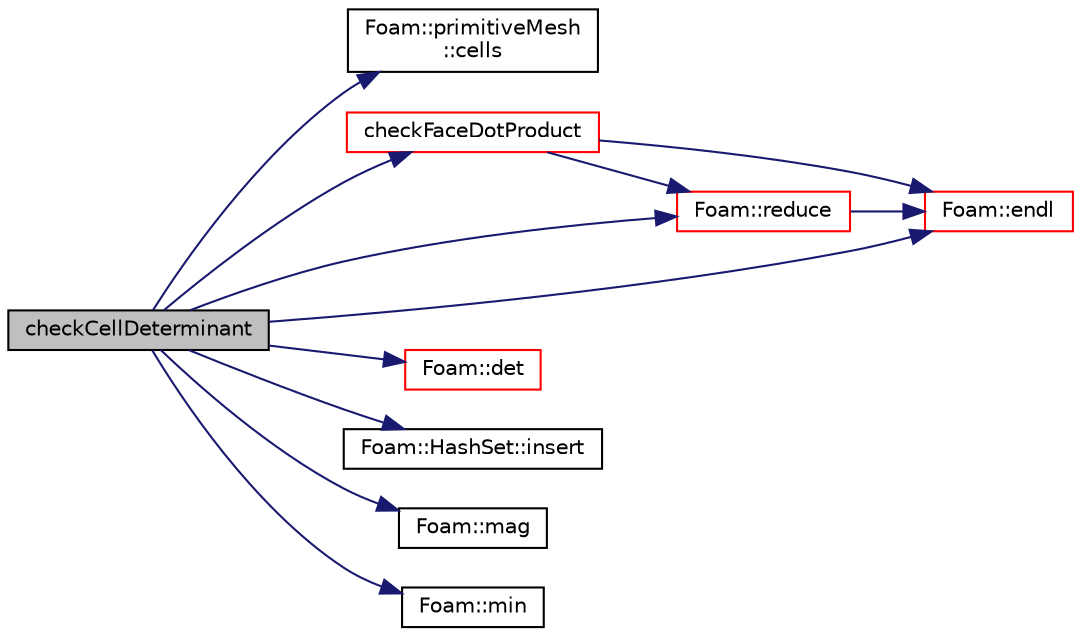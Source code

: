 digraph "checkCellDeterminant"
{
  bgcolor="transparent";
  edge [fontname="Helvetica",fontsize="10",labelfontname="Helvetica",labelfontsize="10"];
  node [fontname="Helvetica",fontsize="10",shape=record];
  rankdir="LR";
  Node1 [label="checkCellDeterminant",height=0.2,width=0.4,color="black", fillcolor="grey75", style="filled", fontcolor="black"];
  Node1 -> Node2 [color="midnightblue",fontsize="10",style="solid",fontname="Helvetica"];
  Node2 [label="Foam::primitiveMesh\l::cells",height=0.2,width=0.4,color="black",URL="$a02013.html#a5838384c0cea399b56339f30bc8558ab"];
  Node1 -> Node3 [color="midnightblue",fontsize="10",style="solid",fontname="Helvetica"];
  Node3 [label="checkFaceDotProduct",height=0.2,width=0.4,color="red",URL="$a01958.html#a5014e575335db939bc66eb2fe32ac48f",tooltip="See primitiveMesh. "];
  Node3 -> Node4 [color="midnightblue",fontsize="10",style="solid",fontname="Helvetica"];
  Node4 [label="Foam::endl",height=0.2,width=0.4,color="red",URL="$a10887.html#a2db8fe02a0d3909e9351bb4275b23ce4",tooltip="Add newline and flush stream. "];
  Node3 -> Node5 [color="midnightblue",fontsize="10",style="solid",fontname="Helvetica"];
  Node5 [label="Foam::reduce",height=0.2,width=0.4,color="red",URL="$a10887.html#a7ffd6af4acc2eb9ba72ee296b5ecda23"];
  Node5 -> Node4 [color="midnightblue",fontsize="10",style="solid",fontname="Helvetica"];
  Node1 -> Node6 [color="midnightblue",fontsize="10",style="solid",fontname="Helvetica"];
  Node6 [label="Foam::det",height=0.2,width=0.4,color="red",URL="$a10887.html#a0661214f1c72feedb965c88d685f8036"];
  Node1 -> Node4 [color="midnightblue",fontsize="10",style="solid",fontname="Helvetica"];
  Node1 -> Node7 [color="midnightblue",fontsize="10",style="solid",fontname="Helvetica"];
  Node7 [label="Foam::HashSet::insert",height=0.2,width=0.4,color="black",URL="$a00992.html#a49f0753d9652681fc3a81f59951a0ad7",tooltip="Insert a new entry. "];
  Node1 -> Node8 [color="midnightblue",fontsize="10",style="solid",fontname="Helvetica"];
  Node8 [label="Foam::mag",height=0.2,width=0.4,color="black",URL="$a10887.html#a929da2a3fdcf3dacbbe0487d3a330dae"];
  Node1 -> Node9 [color="midnightblue",fontsize="10",style="solid",fontname="Helvetica"];
  Node9 [label="Foam::min",height=0.2,width=0.4,color="black",URL="$a10887.html#a253e112ad2d56d96230ff39ea7f442dc"];
  Node1 -> Node5 [color="midnightblue",fontsize="10",style="solid",fontname="Helvetica"];
}
